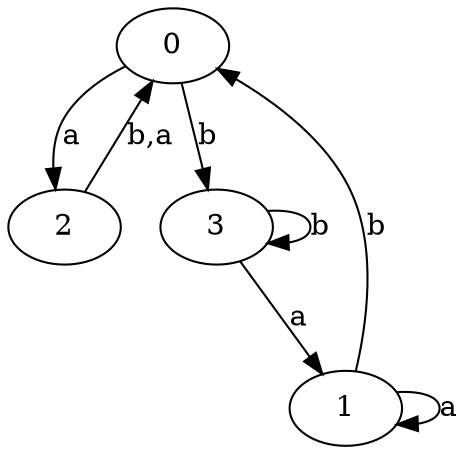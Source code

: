 digraph {
 ranksep=0.5;
 d2tdocpreamble = "\usetikzlibrary{automata}";
 d2tfigpreamble = "\tikzstyle{every state}= [ draw=blue!50,very thick,fill=blue!20]  \tikzstyle{auto}= [fill=white]";
 node [style="state"];
 edge [lblstyle="auto",topath="bend right", len=4  ]
  "0" [label="0",style = "state, accepting"];
  "1" [label="1",];
  "2" [label="2",style = "state, initial"];
  "3" [label="3",];
  "0" -> "2" [label="a"];
  "0" -> "3" [label="b"];
  "1" -> "0" [label="b"];
  "1" -> "1" [label="a",topath="loop above"];
  "2" -> "0" [label="b,a"];
  "3" -> "1" [label="a"];
  "3" -> "3" [label="b",topath="loop above"];
}
